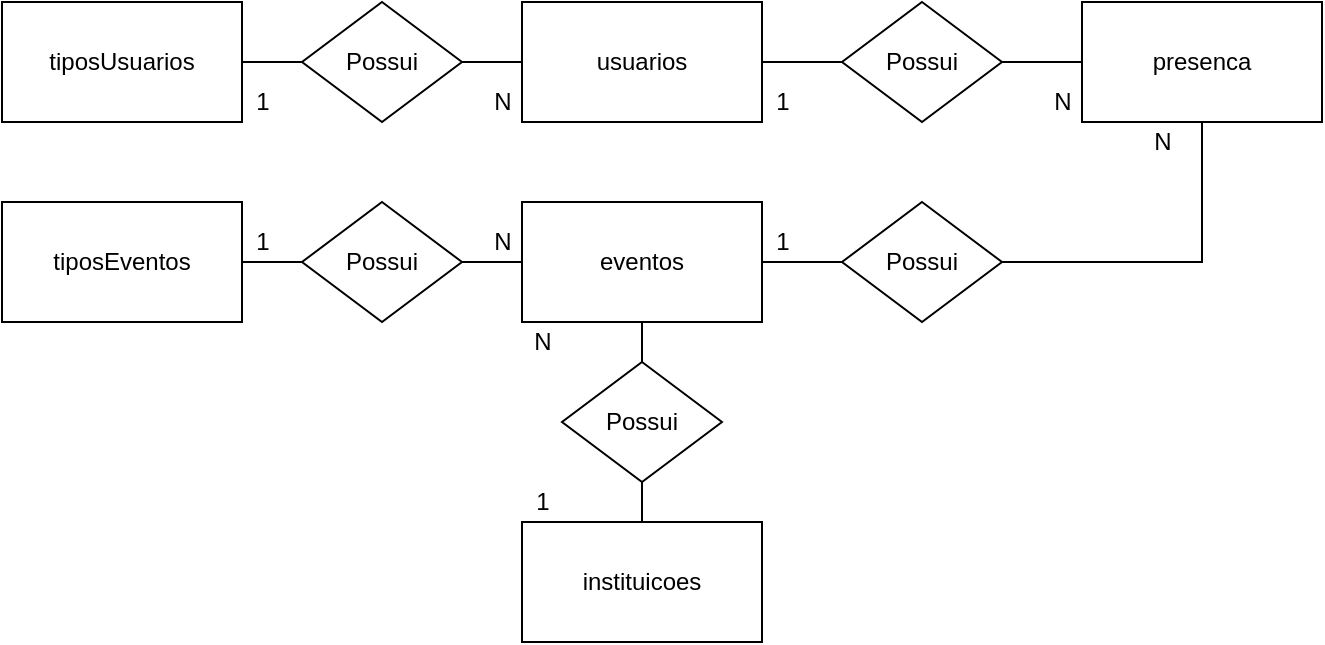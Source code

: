 <mxfile version="14.1.8" type="device" pages="2"><diagram id="Fxbxy15RsA9kwLCQYsmp" name="Conceitual"><mxGraphModel dx="1035" dy="602" grid="1" gridSize="10" guides="1" tooltips="1" connect="1" arrows="1" fold="1" page="1" pageScale="1" pageWidth="827" pageHeight="1169" math="0" shadow="0"><root><mxCell id="0"/><mxCell id="1" parent="0"/><mxCell id="dSjDCYxNJ0cJnggzOedg-1" value="instituicoes" style="whiteSpace=wrap;html=1;" vertex="1" parent="1"><mxGeometry x="300" y="290" width="120" height="60" as="geometry"/></mxCell><mxCell id="dSjDCYxNJ0cJnggzOedg-8" value="" style="edgeStyle=orthogonalEdgeStyle;rounded=0;orthogonalLoop=1;jettySize=auto;html=1;endArrow=none;endFill=0;" edge="1" parent="1" source="dSjDCYxNJ0cJnggzOedg-2" target="dSjDCYxNJ0cJnggzOedg-7"><mxGeometry relative="1" as="geometry"/></mxCell><mxCell id="dSjDCYxNJ0cJnggzOedg-2" value="tiposUsuarios" style="whiteSpace=wrap;html=1;" vertex="1" parent="1"><mxGeometry x="40" y="30" width="120" height="60" as="geometry"/></mxCell><mxCell id="dSjDCYxNJ0cJnggzOedg-3" value="usuarios" style="whiteSpace=wrap;html=1;" vertex="1" parent="1"><mxGeometry x="300" y="30" width="120" height="60" as="geometry"/></mxCell><mxCell id="dSjDCYxNJ0cJnggzOedg-4" value="tiposEventos" style="whiteSpace=wrap;html=1;" vertex="1" parent="1"><mxGeometry x="40" y="130" width="120" height="60" as="geometry"/></mxCell><mxCell id="dSjDCYxNJ0cJnggzOedg-5" value="eventos" style="whiteSpace=wrap;html=1;" vertex="1" parent="1"><mxGeometry x="300" y="130" width="120" height="60" as="geometry"/></mxCell><mxCell id="dSjDCYxNJ0cJnggzOedg-6" value="presenca" style="whiteSpace=wrap;html=1;" vertex="1" parent="1"><mxGeometry x="580" y="30" width="120" height="60" as="geometry"/></mxCell><mxCell id="dSjDCYxNJ0cJnggzOedg-9" value="" style="edgeStyle=orthogonalEdgeStyle;rounded=0;orthogonalLoop=1;jettySize=auto;html=1;endArrow=none;endFill=0;" edge="1" parent="1" source="dSjDCYxNJ0cJnggzOedg-7" target="dSjDCYxNJ0cJnggzOedg-3"><mxGeometry relative="1" as="geometry"/></mxCell><mxCell id="dSjDCYxNJ0cJnggzOedg-7" value="Possui" style="rhombus;whiteSpace=wrap;html=1;" vertex="1" parent="1"><mxGeometry x="190" y="30" width="80" height="60" as="geometry"/></mxCell><mxCell id="dSjDCYxNJ0cJnggzOedg-11" value="" style="edgeStyle=orthogonalEdgeStyle;rounded=0;orthogonalLoop=1;jettySize=auto;html=1;endArrow=none;endFill=0;" edge="1" parent="1" source="dSjDCYxNJ0cJnggzOedg-10" target="dSjDCYxNJ0cJnggzOedg-4"><mxGeometry relative="1" as="geometry"/></mxCell><mxCell id="dSjDCYxNJ0cJnggzOedg-12" value="" style="edgeStyle=orthogonalEdgeStyle;rounded=0;orthogonalLoop=1;jettySize=auto;html=1;endArrow=none;endFill=0;" edge="1" parent="1" source="dSjDCYxNJ0cJnggzOedg-10" target="dSjDCYxNJ0cJnggzOedg-5"><mxGeometry relative="1" as="geometry"/></mxCell><mxCell id="dSjDCYxNJ0cJnggzOedg-10" value="Possui" style="rhombus;whiteSpace=wrap;html=1;" vertex="1" parent="1"><mxGeometry x="190" y="130" width="80" height="60" as="geometry"/></mxCell><mxCell id="dSjDCYxNJ0cJnggzOedg-14" value="" style="edgeStyle=orthogonalEdgeStyle;rounded=0;orthogonalLoop=1;jettySize=auto;html=1;endArrow=none;endFill=0;" edge="1" parent="1" source="dSjDCYxNJ0cJnggzOedg-13" target="dSjDCYxNJ0cJnggzOedg-5"><mxGeometry relative="1" as="geometry"/></mxCell><mxCell id="dSjDCYxNJ0cJnggzOedg-15" value="" style="edgeStyle=orthogonalEdgeStyle;rounded=0;orthogonalLoop=1;jettySize=auto;html=1;endArrow=none;endFill=0;" edge="1" parent="1" source="dSjDCYxNJ0cJnggzOedg-13" target="dSjDCYxNJ0cJnggzOedg-1"><mxGeometry relative="1" as="geometry"/></mxCell><mxCell id="dSjDCYxNJ0cJnggzOedg-13" value="Possui" style="rhombus;whiteSpace=wrap;html=1;" vertex="1" parent="1"><mxGeometry x="320" y="210" width="80" height="60" as="geometry"/></mxCell><mxCell id="dSjDCYxNJ0cJnggzOedg-17" value="" style="edgeStyle=orthogonalEdgeStyle;rounded=0;orthogonalLoop=1;jettySize=auto;html=1;endArrow=none;endFill=0;" edge="1" parent="1" source="dSjDCYxNJ0cJnggzOedg-16" target="dSjDCYxNJ0cJnggzOedg-3"><mxGeometry relative="1" as="geometry"/></mxCell><mxCell id="dSjDCYxNJ0cJnggzOedg-18" value="" style="edgeStyle=orthogonalEdgeStyle;rounded=0;orthogonalLoop=1;jettySize=auto;html=1;endArrow=none;endFill=0;" edge="1" parent="1" source="dSjDCYxNJ0cJnggzOedg-16" target="dSjDCYxNJ0cJnggzOedg-6"><mxGeometry relative="1" as="geometry"/></mxCell><mxCell id="dSjDCYxNJ0cJnggzOedg-16" value="Possui" style="rhombus;whiteSpace=wrap;html=1;" vertex="1" parent="1"><mxGeometry x="460" y="30" width="80" height="60" as="geometry"/></mxCell><mxCell id="dSjDCYxNJ0cJnggzOedg-21" value="" style="edgeStyle=orthogonalEdgeStyle;rounded=0;orthogonalLoop=1;jettySize=auto;html=1;endArrow=none;endFill=0;" edge="1" parent="1" source="dSjDCYxNJ0cJnggzOedg-20" target="dSjDCYxNJ0cJnggzOedg-5"><mxGeometry relative="1" as="geometry"/></mxCell><mxCell id="dSjDCYxNJ0cJnggzOedg-22" style="edgeStyle=orthogonalEdgeStyle;rounded=0;orthogonalLoop=1;jettySize=auto;html=1;entryX=0.5;entryY=1;entryDx=0;entryDy=0;endArrow=none;endFill=0;" edge="1" parent="1" source="dSjDCYxNJ0cJnggzOedg-20" target="dSjDCYxNJ0cJnggzOedg-6"><mxGeometry relative="1" as="geometry"/></mxCell><mxCell id="dSjDCYxNJ0cJnggzOedg-20" value="Possui" style="rhombus;whiteSpace=wrap;html=1;" vertex="1" parent="1"><mxGeometry x="460" y="130" width="80" height="60" as="geometry"/></mxCell><mxCell id="dSjDCYxNJ0cJnggzOedg-23" value="1" style="text;html=1;align=center;verticalAlign=middle;resizable=0;points=[];autosize=1;" vertex="1" parent="1"><mxGeometry x="160" y="70" width="20" height="20" as="geometry"/></mxCell><mxCell id="dSjDCYxNJ0cJnggzOedg-24" value="N" style="text;html=1;align=center;verticalAlign=middle;resizable=0;points=[];autosize=1;" vertex="1" parent="1"><mxGeometry x="280" y="70" width="20" height="20" as="geometry"/></mxCell><mxCell id="dSjDCYxNJ0cJnggzOedg-25" value="1" style="text;html=1;align=center;verticalAlign=middle;resizable=0;points=[];autosize=1;" vertex="1" parent="1"><mxGeometry x="420" y="70" width="20" height="20" as="geometry"/></mxCell><mxCell id="dSjDCYxNJ0cJnggzOedg-26" value="N" style="text;html=1;align=center;verticalAlign=middle;resizable=0;points=[];autosize=1;" vertex="1" parent="1"><mxGeometry x="560" y="70" width="20" height="20" as="geometry"/></mxCell><mxCell id="dSjDCYxNJ0cJnggzOedg-27" value="N" style="text;html=1;align=center;verticalAlign=middle;resizable=0;points=[];autosize=1;" vertex="1" parent="1"><mxGeometry x="610" y="90" width="20" height="20" as="geometry"/></mxCell><mxCell id="dSjDCYxNJ0cJnggzOedg-28" value="1" style="text;html=1;align=center;verticalAlign=middle;resizable=0;points=[];autosize=1;" vertex="1" parent="1"><mxGeometry x="420" y="140" width="20" height="20" as="geometry"/></mxCell><mxCell id="dSjDCYxNJ0cJnggzOedg-30" value="1" style="text;html=1;align=center;verticalAlign=middle;resizable=0;points=[];autosize=1;" vertex="1" parent="1"><mxGeometry x="160" y="140" width="20" height="20" as="geometry"/></mxCell><mxCell id="dSjDCYxNJ0cJnggzOedg-32" value="N" style="text;html=1;align=center;verticalAlign=middle;resizable=0;points=[];autosize=1;" vertex="1" parent="1"><mxGeometry x="280" y="140" width="20" height="20" as="geometry"/></mxCell><mxCell id="dSjDCYxNJ0cJnggzOedg-33" value="N" style="text;html=1;align=center;verticalAlign=middle;resizable=0;points=[];autosize=1;" vertex="1" parent="1"><mxGeometry x="300" y="190" width="20" height="20" as="geometry"/></mxCell><mxCell id="dSjDCYxNJ0cJnggzOedg-34" value="1" style="text;html=1;align=center;verticalAlign=middle;resizable=0;points=[];autosize=1;" vertex="1" parent="1"><mxGeometry x="300" y="270" width="20" height="20" as="geometry"/></mxCell></root></mxGraphModel></diagram><diagram id="UkCmbBYD8vmXCt-jTXaA" name="Logico"><mxGraphModel dx="1461" dy="849" grid="1" gridSize="10" guides="1" tooltips="1" connect="1" arrows="1" fold="1" page="1" pageScale="1" pageWidth="827" pageHeight="1169" math="0" shadow="0"><root><mxCell id="Fl67tYxr-CZfjumpTVR3-0"/><mxCell id="Fl67tYxr-CZfjumpTVR3-1" parent="Fl67tYxr-CZfjumpTVR3-0"/><mxCell id="Fl67tYxr-CZfjumpTVR3-2" value="tiposUsuarios" style="shape=table;startSize=30;container=1;collapsible=1;childLayout=tableLayout;fixedRows=1;rowLines=0;fontStyle=1;align=center;resizeLast=1;" vertex="1" parent="Fl67tYxr-CZfjumpTVR3-1"><mxGeometry x="10" y="10" width="180" height="100" as="geometry"/></mxCell><mxCell id="Fl67tYxr-CZfjumpTVR3-3" value="" style="shape=partialRectangle;collapsible=0;dropTarget=0;pointerEvents=0;fillColor=none;top=0;left=0;bottom=1;right=0;points=[[0,0.5],[1,0.5]];portConstraint=eastwest;" vertex="1" parent="Fl67tYxr-CZfjumpTVR3-2"><mxGeometry y="30" width="180" height="30" as="geometry"/></mxCell><mxCell id="Fl67tYxr-CZfjumpTVR3-4" value="PK" style="shape=partialRectangle;connectable=0;fillColor=none;top=0;left=0;bottom=0;right=0;fontStyle=1;overflow=hidden;" vertex="1" parent="Fl67tYxr-CZfjumpTVR3-3"><mxGeometry width="30" height="30" as="geometry"/></mxCell><mxCell id="Fl67tYxr-CZfjumpTVR3-5" value="idTipoUsuario" style="shape=partialRectangle;connectable=0;fillColor=none;top=0;left=0;bottom=0;right=0;align=left;spacingLeft=6;fontStyle=5;overflow=hidden;" vertex="1" parent="Fl67tYxr-CZfjumpTVR3-3"><mxGeometry x="30" width="150" height="30" as="geometry"/></mxCell><mxCell id="Fl67tYxr-CZfjumpTVR3-6" value="" style="shape=partialRectangle;collapsible=0;dropTarget=0;pointerEvents=0;fillColor=none;top=0;left=0;bottom=0;right=0;points=[[0,0.5],[1,0.5]];portConstraint=eastwest;" vertex="1" parent="Fl67tYxr-CZfjumpTVR3-2"><mxGeometry y="60" width="180" height="30" as="geometry"/></mxCell><mxCell id="Fl67tYxr-CZfjumpTVR3-7" value="" style="shape=partialRectangle;connectable=0;fillColor=none;top=0;left=0;bottom=0;right=0;editable=1;overflow=hidden;" vertex="1" parent="Fl67tYxr-CZfjumpTVR3-6"><mxGeometry width="30" height="30" as="geometry"/></mxCell><mxCell id="Fl67tYxr-CZfjumpTVR3-8" value="tituloTipoUsuario" style="shape=partialRectangle;connectable=0;fillColor=none;top=0;left=0;bottom=0;right=0;align=left;spacingLeft=6;overflow=hidden;" vertex="1" parent="Fl67tYxr-CZfjumpTVR3-6"><mxGeometry x="30" width="150" height="30" as="geometry"/></mxCell><mxCell id="vCfKJvRswvLHSjVKIxST-0" value="tiposEventos" style="shape=table;startSize=30;container=1;collapsible=1;childLayout=tableLayout;fixedRows=1;rowLines=0;fontStyle=1;align=center;resizeLast=1;" vertex="1" parent="Fl67tYxr-CZfjumpTVR3-1"><mxGeometry x="10" y="240" width="180" height="100" as="geometry"/></mxCell><mxCell id="vCfKJvRswvLHSjVKIxST-1" value="" style="shape=partialRectangle;collapsible=0;dropTarget=0;pointerEvents=0;fillColor=none;top=0;left=0;bottom=1;right=0;points=[[0,0.5],[1,0.5]];portConstraint=eastwest;" vertex="1" parent="vCfKJvRswvLHSjVKIxST-0"><mxGeometry y="30" width="180" height="30" as="geometry"/></mxCell><mxCell id="vCfKJvRswvLHSjVKIxST-2" value="PK" style="shape=partialRectangle;connectable=0;fillColor=none;top=0;left=0;bottom=0;right=0;fontStyle=1;overflow=hidden;" vertex="1" parent="vCfKJvRswvLHSjVKIxST-1"><mxGeometry width="30" height="30" as="geometry"/></mxCell><mxCell id="vCfKJvRswvLHSjVKIxST-3" value="idTipoEvento" style="shape=partialRectangle;connectable=0;fillColor=none;top=0;left=0;bottom=0;right=0;align=left;spacingLeft=6;fontStyle=5;overflow=hidden;" vertex="1" parent="vCfKJvRswvLHSjVKIxST-1"><mxGeometry x="30" width="150" height="30" as="geometry"/></mxCell><mxCell id="vCfKJvRswvLHSjVKIxST-4" value="" style="shape=partialRectangle;collapsible=0;dropTarget=0;pointerEvents=0;fillColor=none;top=0;left=0;bottom=0;right=0;points=[[0,0.5],[1,0.5]];portConstraint=eastwest;" vertex="1" parent="vCfKJvRswvLHSjVKIxST-0"><mxGeometry y="60" width="180" height="30" as="geometry"/></mxCell><mxCell id="vCfKJvRswvLHSjVKIxST-5" value="" style="shape=partialRectangle;connectable=0;fillColor=none;top=0;left=0;bottom=0;right=0;editable=1;overflow=hidden;" vertex="1" parent="vCfKJvRswvLHSjVKIxST-4"><mxGeometry width="30" height="30" as="geometry"/></mxCell><mxCell id="vCfKJvRswvLHSjVKIxST-6" value="tituloTipoEvento" style="shape=partialRectangle;connectable=0;fillColor=none;top=0;left=0;bottom=0;right=0;align=left;spacingLeft=6;overflow=hidden;" vertex="1" parent="vCfKJvRswvLHSjVKIxST-4"><mxGeometry x="30" width="150" height="30" as="geometry"/></mxCell><mxCell id="nhd9xENb8EDU6KF4ajdT-0" value="instituicoes" style="shape=table;startSize=30;container=1;collapsible=1;childLayout=tableLayout;fixedRows=1;rowLines=0;fontStyle=1;align=center;resizeLast=1;" vertex="1" parent="Fl67tYxr-CZfjumpTVR3-1"><mxGeometry x="10" y="380" width="180" height="160" as="geometry"/></mxCell><mxCell id="nhd9xENb8EDU6KF4ajdT-1" value="" style="shape=partialRectangle;collapsible=0;dropTarget=0;pointerEvents=0;fillColor=none;top=0;left=0;bottom=1;right=0;points=[[0,0.5],[1,0.5]];portConstraint=eastwest;" vertex="1" parent="nhd9xENb8EDU6KF4ajdT-0"><mxGeometry y="30" width="180" height="30" as="geometry"/></mxCell><mxCell id="nhd9xENb8EDU6KF4ajdT-2" value="PK" style="shape=partialRectangle;connectable=0;fillColor=none;top=0;left=0;bottom=0;right=0;fontStyle=1;overflow=hidden;" vertex="1" parent="nhd9xENb8EDU6KF4ajdT-1"><mxGeometry width="30" height="30" as="geometry"/></mxCell><mxCell id="nhd9xENb8EDU6KF4ajdT-3" value="idInstituicao" style="shape=partialRectangle;connectable=0;fillColor=none;top=0;left=0;bottom=0;right=0;align=left;spacingLeft=6;fontStyle=5;overflow=hidden;" vertex="1" parent="nhd9xENb8EDU6KF4ajdT-1"><mxGeometry x="30" width="150" height="30" as="geometry"/></mxCell><mxCell id="nhd9xENb8EDU6KF4ajdT-4" value="" style="shape=partialRectangle;collapsible=0;dropTarget=0;pointerEvents=0;fillColor=none;top=0;left=0;bottom=0;right=0;points=[[0,0.5],[1,0.5]];portConstraint=eastwest;" vertex="1" parent="nhd9xENb8EDU6KF4ajdT-0"><mxGeometry y="60" width="180" height="30" as="geometry"/></mxCell><mxCell id="nhd9xENb8EDU6KF4ajdT-5" value="" style="shape=partialRectangle;connectable=0;fillColor=none;top=0;left=0;bottom=0;right=0;editable=1;overflow=hidden;" vertex="1" parent="nhd9xENb8EDU6KF4ajdT-4"><mxGeometry width="30" height="30" as="geometry"/></mxCell><mxCell id="nhd9xENb8EDU6KF4ajdT-6" value="cnpj" style="shape=partialRectangle;connectable=0;fillColor=none;top=0;left=0;bottom=0;right=0;align=left;spacingLeft=6;overflow=hidden;" vertex="1" parent="nhd9xENb8EDU6KF4ajdT-4"><mxGeometry x="30" width="150" height="30" as="geometry"/></mxCell><mxCell id="nhd9xENb8EDU6KF4ajdT-7" value="" style="shape=partialRectangle;collapsible=0;dropTarget=0;pointerEvents=0;fillColor=none;top=0;left=0;bottom=0;right=0;points=[[0,0.5],[1,0.5]];portConstraint=eastwest;" vertex="1" parent="nhd9xENb8EDU6KF4ajdT-0"><mxGeometry y="90" width="180" height="30" as="geometry"/></mxCell><mxCell id="nhd9xENb8EDU6KF4ajdT-8" value="" style="shape=partialRectangle;connectable=0;fillColor=none;top=0;left=0;bottom=0;right=0;editable=1;overflow=hidden;" vertex="1" parent="nhd9xENb8EDU6KF4ajdT-7"><mxGeometry width="30" height="30" as="geometry"/></mxCell><mxCell id="nhd9xENb8EDU6KF4ajdT-9" value="nomeFantasia" style="shape=partialRectangle;connectable=0;fillColor=none;top=0;left=0;bottom=0;right=0;align=left;spacingLeft=6;overflow=hidden;" vertex="1" parent="nhd9xENb8EDU6KF4ajdT-7"><mxGeometry x="30" width="150" height="30" as="geometry"/></mxCell><mxCell id="nhd9xENb8EDU6KF4ajdT-10" value="" style="shape=partialRectangle;collapsible=0;dropTarget=0;pointerEvents=0;fillColor=none;top=0;left=0;bottom=0;right=0;points=[[0,0.5],[1,0.5]];portConstraint=eastwest;" vertex="1" parent="nhd9xENb8EDU6KF4ajdT-0"><mxGeometry y="120" width="180" height="30" as="geometry"/></mxCell><mxCell id="nhd9xENb8EDU6KF4ajdT-11" value="" style="shape=partialRectangle;connectable=0;fillColor=none;top=0;left=0;bottom=0;right=0;editable=1;overflow=hidden;" vertex="1" parent="nhd9xENb8EDU6KF4ajdT-10"><mxGeometry width="30" height="30" as="geometry"/></mxCell><mxCell id="nhd9xENb8EDU6KF4ajdT-12" value="endereco" style="shape=partialRectangle;connectable=0;fillColor=none;top=0;left=0;bottom=0;right=0;align=left;spacingLeft=6;overflow=hidden;" vertex="1" parent="nhd9xENb8EDU6KF4ajdT-10"><mxGeometry x="30" width="150" height="30" as="geometry"/></mxCell><mxCell id="nhd9xENb8EDU6KF4ajdT-16" value="usuarios" style="shape=table;startSize=30;container=1;collapsible=1;childLayout=tableLayout;fixedRows=1;rowLines=0;fontStyle=1;align=center;resizeLast=1;" vertex="1" parent="Fl67tYxr-CZfjumpTVR3-1"><mxGeometry x="260" y="10" width="180" height="190" as="geometry"/></mxCell><mxCell id="nhd9xENb8EDU6KF4ajdT-17" value="" style="shape=partialRectangle;collapsible=0;dropTarget=0;pointerEvents=0;fillColor=none;top=0;left=0;bottom=0;right=0;points=[[0,0.5],[1,0.5]];portConstraint=eastwest;" vertex="1" parent="nhd9xENb8EDU6KF4ajdT-16"><mxGeometry y="30" width="180" height="30" as="geometry"/></mxCell><mxCell id="nhd9xENb8EDU6KF4ajdT-18" value="PK" style="shape=partialRectangle;connectable=0;fillColor=none;top=0;left=0;bottom=0;right=0;fontStyle=1;overflow=hidden;" vertex="1" parent="nhd9xENb8EDU6KF4ajdT-17"><mxGeometry width="60" height="30" as="geometry"/></mxCell><mxCell id="nhd9xENb8EDU6KF4ajdT-19" value="idUsuario" style="shape=partialRectangle;connectable=0;fillColor=none;top=0;left=0;bottom=0;right=0;align=left;spacingLeft=6;fontStyle=5;overflow=hidden;" vertex="1" parent="nhd9xENb8EDU6KF4ajdT-17"><mxGeometry x="60" width="120" height="30" as="geometry"/></mxCell><mxCell id="nhd9xENb8EDU6KF4ajdT-20" value="" style="shape=partialRectangle;collapsible=0;dropTarget=0;pointerEvents=0;fillColor=none;top=0;left=0;bottom=1;right=0;points=[[0,0.5],[1,0.5]];portConstraint=eastwest;" vertex="1" parent="nhd9xENb8EDU6KF4ajdT-16"><mxGeometry y="60" width="180" height="30" as="geometry"/></mxCell><mxCell id="nhd9xENb8EDU6KF4ajdT-21" value="FK" style="shape=partialRectangle;connectable=0;fillColor=none;top=0;left=0;bottom=0;right=0;fontStyle=1;overflow=hidden;" vertex="1" parent="nhd9xENb8EDU6KF4ajdT-20"><mxGeometry width="60" height="30" as="geometry"/></mxCell><mxCell id="nhd9xENb8EDU6KF4ajdT-22" value="idTipoUsuario" style="shape=partialRectangle;connectable=0;fillColor=none;top=0;left=0;bottom=0;right=0;align=left;spacingLeft=6;fontStyle=5;overflow=hidden;" vertex="1" parent="nhd9xENb8EDU6KF4ajdT-20"><mxGeometry x="60" width="120" height="30" as="geometry"/></mxCell><mxCell id="nhd9xENb8EDU6KF4ajdT-23" value="" style="shape=partialRectangle;collapsible=0;dropTarget=0;pointerEvents=0;fillColor=none;top=0;left=0;bottom=0;right=0;points=[[0,0.5],[1,0.5]];portConstraint=eastwest;" vertex="1" parent="nhd9xENb8EDU6KF4ajdT-16"><mxGeometry y="90" width="180" height="30" as="geometry"/></mxCell><mxCell id="nhd9xENb8EDU6KF4ajdT-24" value="" style="shape=partialRectangle;connectable=0;fillColor=none;top=0;left=0;bottom=0;right=0;editable=1;overflow=hidden;" vertex="1" parent="nhd9xENb8EDU6KF4ajdT-23"><mxGeometry width="60" height="30" as="geometry"/></mxCell><mxCell id="nhd9xENb8EDU6KF4ajdT-25" value="nomeUsuario" style="shape=partialRectangle;connectable=0;fillColor=none;top=0;left=0;bottom=0;right=0;align=left;spacingLeft=6;overflow=hidden;" vertex="1" parent="nhd9xENb8EDU6KF4ajdT-23"><mxGeometry x="60" width="120" height="30" as="geometry"/></mxCell><mxCell id="nhd9xENb8EDU6KF4ajdT-26" value="" style="shape=partialRectangle;collapsible=0;dropTarget=0;pointerEvents=0;fillColor=none;top=0;left=0;bottom=0;right=0;points=[[0,0.5],[1,0.5]];portConstraint=eastwest;" vertex="1" parent="nhd9xENb8EDU6KF4ajdT-16"><mxGeometry y="120" width="180" height="30" as="geometry"/></mxCell><mxCell id="nhd9xENb8EDU6KF4ajdT-27" value="" style="shape=partialRectangle;connectable=0;fillColor=none;top=0;left=0;bottom=0;right=0;editable=1;overflow=hidden;" vertex="1" parent="nhd9xENb8EDU6KF4ajdT-26"><mxGeometry width="60" height="30" as="geometry"/></mxCell><mxCell id="nhd9xENb8EDU6KF4ajdT-28" value="email" style="shape=partialRectangle;connectable=0;fillColor=none;top=0;left=0;bottom=0;right=0;align=left;spacingLeft=6;overflow=hidden;" vertex="1" parent="nhd9xENb8EDU6KF4ajdT-26"><mxGeometry x="60" width="120" height="30" as="geometry"/></mxCell><mxCell id="nhd9xENb8EDU6KF4ajdT-29" value="" style="shape=partialRectangle;collapsible=0;dropTarget=0;pointerEvents=0;fillColor=none;top=0;left=0;bottom=0;right=0;points=[[0,0.5],[1,0.5]];portConstraint=eastwest;" vertex="1" parent="nhd9xENb8EDU6KF4ajdT-16"><mxGeometry y="150" width="180" height="30" as="geometry"/></mxCell><mxCell id="nhd9xENb8EDU6KF4ajdT-30" value="" style="shape=partialRectangle;connectable=0;fillColor=none;top=0;left=0;bottom=0;right=0;editable=1;overflow=hidden;" vertex="1" parent="nhd9xENb8EDU6KF4ajdT-29"><mxGeometry width="60" height="30" as="geometry"/></mxCell><mxCell id="nhd9xENb8EDU6KF4ajdT-31" value="senha" style="shape=partialRectangle;connectable=0;fillColor=none;top=0;left=0;bottom=0;right=0;align=left;spacingLeft=6;overflow=hidden;" vertex="1" parent="nhd9xENb8EDU6KF4ajdT-29"><mxGeometry x="60" width="120" height="30" as="geometry"/></mxCell><mxCell id="nhd9xENb8EDU6KF4ajdT-32" value="eventos" style="shape=table;startSize=30;container=1;collapsible=1;childLayout=tableLayout;fixedRows=1;rowLines=0;fontStyle=1;align=center;resizeLast=1;" vertex="1" parent="Fl67tYxr-CZfjumpTVR3-1"><mxGeometry x="260" y="240" width="180" height="250.0" as="geometry"/></mxCell><mxCell id="nhd9xENb8EDU6KF4ajdT-33" value="" style="shape=partialRectangle;collapsible=0;dropTarget=0;pointerEvents=0;fillColor=none;top=0;left=0;bottom=0;right=0;points=[[0,0.5],[1,0.5]];portConstraint=eastwest;" vertex="1" parent="nhd9xENb8EDU6KF4ajdT-32"><mxGeometry y="30" width="180" height="30" as="geometry"/></mxCell><mxCell id="nhd9xENb8EDU6KF4ajdT-34" value="PK" style="shape=partialRectangle;connectable=0;fillColor=none;top=0;left=0;bottom=0;right=0;fontStyle=1;overflow=hidden;" vertex="1" parent="nhd9xENb8EDU6KF4ajdT-33"><mxGeometry width="60" height="30" as="geometry"/></mxCell><mxCell id="nhd9xENb8EDU6KF4ajdT-35" value="idEvento" style="shape=partialRectangle;connectable=0;fillColor=none;top=0;left=0;bottom=0;right=0;align=left;spacingLeft=6;fontStyle=5;overflow=hidden;" vertex="1" parent="nhd9xENb8EDU6KF4ajdT-33"><mxGeometry x="60" width="120" height="30" as="geometry"/></mxCell><mxCell id="nhd9xENb8EDU6KF4ajdT-48" value="" style="shape=partialRectangle;collapsible=0;dropTarget=0;pointerEvents=0;fillColor=none;top=0;left=0;bottom=0;right=0;points=[[0,0.5],[1,0.5]];portConstraint=eastwest;" vertex="1" parent="nhd9xENb8EDU6KF4ajdT-32"><mxGeometry y="60" width="180" height="30" as="geometry"/></mxCell><mxCell id="nhd9xENb8EDU6KF4ajdT-49" value="FK" style="shape=partialRectangle;connectable=0;fillColor=none;top=0;left=0;bottom=0;right=0;fontStyle=1;overflow=hidden;" vertex="1" parent="nhd9xENb8EDU6KF4ajdT-48"><mxGeometry width="60" height="30" as="geometry"/></mxCell><mxCell id="nhd9xENb8EDU6KF4ajdT-50" value="idTipoEvento" style="shape=partialRectangle;connectable=0;fillColor=none;top=0;left=0;bottom=0;right=0;align=left;spacingLeft=6;fontStyle=5;overflow=hidden;" vertex="1" parent="nhd9xENb8EDU6KF4ajdT-48"><mxGeometry x="60" width="120" height="30" as="geometry"/></mxCell><mxCell id="nhd9xENb8EDU6KF4ajdT-36" value="" style="shape=partialRectangle;collapsible=0;dropTarget=0;pointerEvents=0;fillColor=none;top=0;left=0;bottom=1;right=0;points=[[0,0.5],[1,0.5]];portConstraint=eastwest;" vertex="1" parent="nhd9xENb8EDU6KF4ajdT-32"><mxGeometry y="90" width="180" height="30" as="geometry"/></mxCell><mxCell id="nhd9xENb8EDU6KF4ajdT-37" value="FK" style="shape=partialRectangle;connectable=0;fillColor=none;top=0;left=0;bottom=0;right=0;fontStyle=1;overflow=hidden;" vertex="1" parent="nhd9xENb8EDU6KF4ajdT-36"><mxGeometry width="60" height="30" as="geometry"/></mxCell><mxCell id="nhd9xENb8EDU6KF4ajdT-38" value="idInstituicao" style="shape=partialRectangle;connectable=0;fillColor=none;top=0;left=0;bottom=0;right=0;align=left;spacingLeft=6;fontStyle=5;overflow=hidden;" vertex="1" parent="nhd9xENb8EDU6KF4ajdT-36"><mxGeometry x="60" width="120" height="30" as="geometry"/></mxCell><mxCell id="nhd9xENb8EDU6KF4ajdT-39" value="" style="shape=partialRectangle;collapsible=0;dropTarget=0;pointerEvents=0;fillColor=none;top=0;left=0;bottom=0;right=0;points=[[0,0.5],[1,0.5]];portConstraint=eastwest;" vertex="1" parent="nhd9xENb8EDU6KF4ajdT-32"><mxGeometry y="120" width="180" height="30" as="geometry"/></mxCell><mxCell id="nhd9xENb8EDU6KF4ajdT-40" value="" style="shape=partialRectangle;connectable=0;fillColor=none;top=0;left=0;bottom=0;right=0;editable=1;overflow=hidden;" vertex="1" parent="nhd9xENb8EDU6KF4ajdT-39"><mxGeometry width="60" height="30" as="geometry"/></mxCell><mxCell id="nhd9xENb8EDU6KF4ajdT-41" value="nomeEvento" style="shape=partialRectangle;connectable=0;fillColor=none;top=0;left=0;bottom=0;right=0;align=left;spacingLeft=6;overflow=hidden;" vertex="1" parent="nhd9xENb8EDU6KF4ajdT-39"><mxGeometry x="60" width="120" height="30" as="geometry"/></mxCell><mxCell id="nhd9xENb8EDU6KF4ajdT-42" value="" style="shape=partialRectangle;collapsible=0;dropTarget=0;pointerEvents=0;fillColor=none;top=0;left=0;bottom=0;right=0;points=[[0,0.5],[1,0.5]];portConstraint=eastwest;" vertex="1" parent="nhd9xENb8EDU6KF4ajdT-32"><mxGeometry y="150" width="180" height="30" as="geometry"/></mxCell><mxCell id="nhd9xENb8EDU6KF4ajdT-43" value="" style="shape=partialRectangle;connectable=0;fillColor=none;top=0;left=0;bottom=0;right=0;editable=1;overflow=hidden;" vertex="1" parent="nhd9xENb8EDU6KF4ajdT-42"><mxGeometry width="60" height="30" as="geometry"/></mxCell><mxCell id="nhd9xENb8EDU6KF4ajdT-44" value="acessoLivre" style="shape=partialRectangle;connectable=0;fillColor=none;top=0;left=0;bottom=0;right=0;align=left;spacingLeft=6;overflow=hidden;" vertex="1" parent="nhd9xENb8EDU6KF4ajdT-42"><mxGeometry x="60" width="120" height="30" as="geometry"/></mxCell><mxCell id="nhd9xENb8EDU6KF4ajdT-45" value="" style="shape=partialRectangle;collapsible=0;dropTarget=0;pointerEvents=0;fillColor=none;top=0;left=0;bottom=0;right=0;points=[[0,0.5],[1,0.5]];portConstraint=eastwest;" vertex="1" parent="nhd9xENb8EDU6KF4ajdT-32"><mxGeometry y="180" width="180" height="30" as="geometry"/></mxCell><mxCell id="nhd9xENb8EDU6KF4ajdT-46" value="" style="shape=partialRectangle;connectable=0;fillColor=none;top=0;left=0;bottom=0;right=0;editable=1;overflow=hidden;" vertex="1" parent="nhd9xENb8EDU6KF4ajdT-45"><mxGeometry width="60" height="30" as="geometry"/></mxCell><mxCell id="nhd9xENb8EDU6KF4ajdT-47" value="dataEvento" style="shape=partialRectangle;connectable=0;fillColor=none;top=0;left=0;bottom=0;right=0;align=left;spacingLeft=6;overflow=hidden;" vertex="1" parent="nhd9xENb8EDU6KF4ajdT-45"><mxGeometry x="60" width="120" height="30" as="geometry"/></mxCell><mxCell id="nhd9xENb8EDU6KF4ajdT-51" value="" style="shape=partialRectangle;collapsible=0;dropTarget=0;pointerEvents=0;fillColor=none;top=0;left=0;bottom=0;right=0;points=[[0,0.5],[1,0.5]];portConstraint=eastwest;" vertex="1" parent="nhd9xENb8EDU6KF4ajdT-32"><mxGeometry y="210" width="180" height="30" as="geometry"/></mxCell><mxCell id="nhd9xENb8EDU6KF4ajdT-52" value="" style="shape=partialRectangle;connectable=0;fillColor=none;top=0;left=0;bottom=0;right=0;editable=1;overflow=hidden;" vertex="1" parent="nhd9xENb8EDU6KF4ajdT-51"><mxGeometry width="60" height="30" as="geometry"/></mxCell><mxCell id="nhd9xENb8EDU6KF4ajdT-53" value="descricao" style="shape=partialRectangle;connectable=0;fillColor=none;top=0;left=0;bottom=0;right=0;align=left;spacingLeft=6;overflow=hidden;" vertex="1" parent="nhd9xENb8EDU6KF4ajdT-51"><mxGeometry x="60" width="120" height="30" as="geometry"/></mxCell><mxCell id="nhd9xENb8EDU6KF4ajdT-54" value="presencas" style="shape=table;startSize=30;container=1;collapsible=1;childLayout=tableLayout;fixedRows=1;rowLines=0;fontStyle=1;align=center;resizeLast=1;" vertex="1" parent="Fl67tYxr-CZfjumpTVR3-1"><mxGeometry x="530" y="80" width="180" height="160" as="geometry"/></mxCell><mxCell id="nhd9xENb8EDU6KF4ajdT-55" value="" style="shape=partialRectangle;collapsible=0;dropTarget=0;pointerEvents=0;fillColor=none;top=0;left=0;bottom=0;right=0;points=[[0,0.5],[1,0.5]];portConstraint=eastwest;" vertex="1" parent="nhd9xENb8EDU6KF4ajdT-54"><mxGeometry y="30" width="180" height="30" as="geometry"/></mxCell><mxCell id="nhd9xENb8EDU6KF4ajdT-56" value="PK" style="shape=partialRectangle;connectable=0;fillColor=none;top=0;left=0;bottom=0;right=0;fontStyle=1;overflow=hidden;" vertex="1" parent="nhd9xENb8EDU6KF4ajdT-55"><mxGeometry width="60" height="30" as="geometry"/></mxCell><mxCell id="nhd9xENb8EDU6KF4ajdT-57" value="idPresenca" style="shape=partialRectangle;connectable=0;fillColor=none;top=0;left=0;bottom=0;right=0;align=left;spacingLeft=6;fontStyle=5;overflow=hidden;" vertex="1" parent="nhd9xENb8EDU6KF4ajdT-55"><mxGeometry x="60" width="120" height="30" as="geometry"/></mxCell><mxCell id="SqzrqMWxabrp7dC2qZ4u-8" value="" style="shape=partialRectangle;collapsible=0;dropTarget=0;pointerEvents=0;fillColor=none;top=0;left=0;bottom=0;right=0;points=[[0,0.5],[1,0.5]];portConstraint=eastwest;" vertex="1" parent="nhd9xENb8EDU6KF4ajdT-54"><mxGeometry y="60" width="180" height="30" as="geometry"/></mxCell><mxCell id="SqzrqMWxabrp7dC2qZ4u-9" value="FK" style="shape=partialRectangle;connectable=0;fillColor=none;top=0;left=0;bottom=0;right=0;fontStyle=1;overflow=hidden;" vertex="1" parent="SqzrqMWxabrp7dC2qZ4u-8"><mxGeometry width="60" height="30" as="geometry"/></mxCell><mxCell id="SqzrqMWxabrp7dC2qZ4u-10" value="idUsuario" style="shape=partialRectangle;connectable=0;fillColor=none;top=0;left=0;bottom=0;right=0;align=left;spacingLeft=6;fontStyle=5;overflow=hidden;" vertex="1" parent="SqzrqMWxabrp7dC2qZ4u-8"><mxGeometry x="60" width="120" height="30" as="geometry"/></mxCell><mxCell id="nhd9xENb8EDU6KF4ajdT-58" value="" style="shape=partialRectangle;collapsible=0;dropTarget=0;pointerEvents=0;fillColor=none;top=0;left=0;bottom=1;right=0;points=[[0,0.5],[1,0.5]];portConstraint=eastwest;" vertex="1" parent="nhd9xENb8EDU6KF4ajdT-54"><mxGeometry y="90" width="180" height="30" as="geometry"/></mxCell><mxCell id="nhd9xENb8EDU6KF4ajdT-59" value="FK" style="shape=partialRectangle;connectable=0;fillColor=none;top=0;left=0;bottom=0;right=0;fontStyle=1;overflow=hidden;" vertex="1" parent="nhd9xENb8EDU6KF4ajdT-58"><mxGeometry width="60" height="30" as="geometry"/></mxCell><mxCell id="nhd9xENb8EDU6KF4ajdT-60" value="idEvento" style="shape=partialRectangle;connectable=0;fillColor=none;top=0;left=0;bottom=0;right=0;align=left;spacingLeft=6;fontStyle=5;overflow=hidden;" vertex="1" parent="nhd9xENb8EDU6KF4ajdT-58"><mxGeometry x="60" width="120" height="30" as="geometry"/></mxCell><mxCell id="nhd9xENb8EDU6KF4ajdT-64" value="" style="shape=partialRectangle;collapsible=0;dropTarget=0;pointerEvents=0;fillColor=none;top=0;left=0;bottom=0;right=0;points=[[0,0.5],[1,0.5]];portConstraint=eastwest;" vertex="1" parent="nhd9xENb8EDU6KF4ajdT-54"><mxGeometry y="120" width="180" height="30" as="geometry"/></mxCell><mxCell id="nhd9xENb8EDU6KF4ajdT-65" value="" style="shape=partialRectangle;connectable=0;fillColor=none;top=0;left=0;bottom=0;right=0;editable=1;overflow=hidden;" vertex="1" parent="nhd9xENb8EDU6KF4ajdT-64"><mxGeometry width="60" height="30" as="geometry"/></mxCell><mxCell id="nhd9xENb8EDU6KF4ajdT-66" value="situacao" style="shape=partialRectangle;connectable=0;fillColor=none;top=0;left=0;bottom=0;right=0;align=left;spacingLeft=6;overflow=hidden;" vertex="1" parent="nhd9xENb8EDU6KF4ajdT-64"><mxGeometry x="60" width="120" height="30" as="geometry"/></mxCell><mxCell id="SqzrqMWxabrp7dC2qZ4u-0" value="" style="edgeStyle=orthogonalEdgeStyle;fontSize=12;html=1;endArrow=ERoneToMany;exitX=1;exitY=0.5;exitDx=0;exitDy=0;entryX=0;entryY=0.5;entryDx=0;entryDy=0;" edge="1" parent="Fl67tYxr-CZfjumpTVR3-1" source="Fl67tYxr-CZfjumpTVR3-3" target="nhd9xENb8EDU6KF4ajdT-20"><mxGeometry width="100" height="100" relative="1" as="geometry"><mxPoint x="310" y="220" as="sourcePoint"/><mxPoint x="410" y="120" as="targetPoint"/></mxGeometry></mxCell><mxCell id="SqzrqMWxabrp7dC2qZ4u-1" value="" style="edgeStyle=orthogonalEdgeStyle;fontSize=12;html=1;endArrow=ERoneToMany;exitX=1;exitY=0.5;exitDx=0;exitDy=0;entryX=0;entryY=0.5;entryDx=0;entryDy=0;" edge="1" parent="Fl67tYxr-CZfjumpTVR3-1" source="vCfKJvRswvLHSjVKIxST-1" target="nhd9xENb8EDU6KF4ajdT-48"><mxGeometry width="100" height="100" relative="1" as="geometry"><mxPoint x="360" y="330" as="sourcePoint"/><mxPoint x="460" y="230" as="targetPoint"/></mxGeometry></mxCell><mxCell id="SqzrqMWxabrp7dC2qZ4u-2" value="" style="edgeStyle=orthogonalEdgeStyle;fontSize=12;html=1;endArrow=ERoneToMany;exitX=1;exitY=0.5;exitDx=0;exitDy=0;entryX=0;entryY=0.5;entryDx=0;entryDy=0;" edge="1" parent="Fl67tYxr-CZfjumpTVR3-1" source="nhd9xENb8EDU6KF4ajdT-1" target="nhd9xENb8EDU6KF4ajdT-36"><mxGeometry width="100" height="100" relative="1" as="geometry"><mxPoint x="370" y="480" as="sourcePoint"/><mxPoint x="470" y="380" as="targetPoint"/></mxGeometry></mxCell><mxCell id="SqzrqMWxabrp7dC2qZ4u-11" value="" style="edgeStyle=orthogonalEdgeStyle;fontSize=12;html=1;endArrow=ERoneToMany;exitX=1;exitY=0.5;exitDx=0;exitDy=0;entryX=0;entryY=0.5;entryDx=0;entryDy=0;" edge="1" parent="Fl67tYxr-CZfjumpTVR3-1" source="nhd9xENb8EDU6KF4ajdT-33" target="nhd9xENb8EDU6KF4ajdT-58"><mxGeometry width="100" height="100" relative="1" as="geometry"><mxPoint x="500" y="480" as="sourcePoint"/><mxPoint x="600" y="380" as="targetPoint"/></mxGeometry></mxCell><mxCell id="SqzrqMWxabrp7dC2qZ4u-12" value="" style="edgeStyle=orthogonalEdgeStyle;fontSize=12;html=1;endArrow=ERoneToMany;exitX=1;exitY=0.5;exitDx=0;exitDy=0;entryX=0;entryY=0.5;entryDx=0;entryDy=0;" edge="1" parent="Fl67tYxr-CZfjumpTVR3-1" source="nhd9xENb8EDU6KF4ajdT-17" target="SqzrqMWxabrp7dC2qZ4u-8"><mxGeometry width="100" height="100" relative="1" as="geometry"><mxPoint x="540" y="140" as="sourcePoint"/><mxPoint x="640" y="40" as="targetPoint"/></mxGeometry></mxCell></root></mxGraphModel></diagram></mxfile>